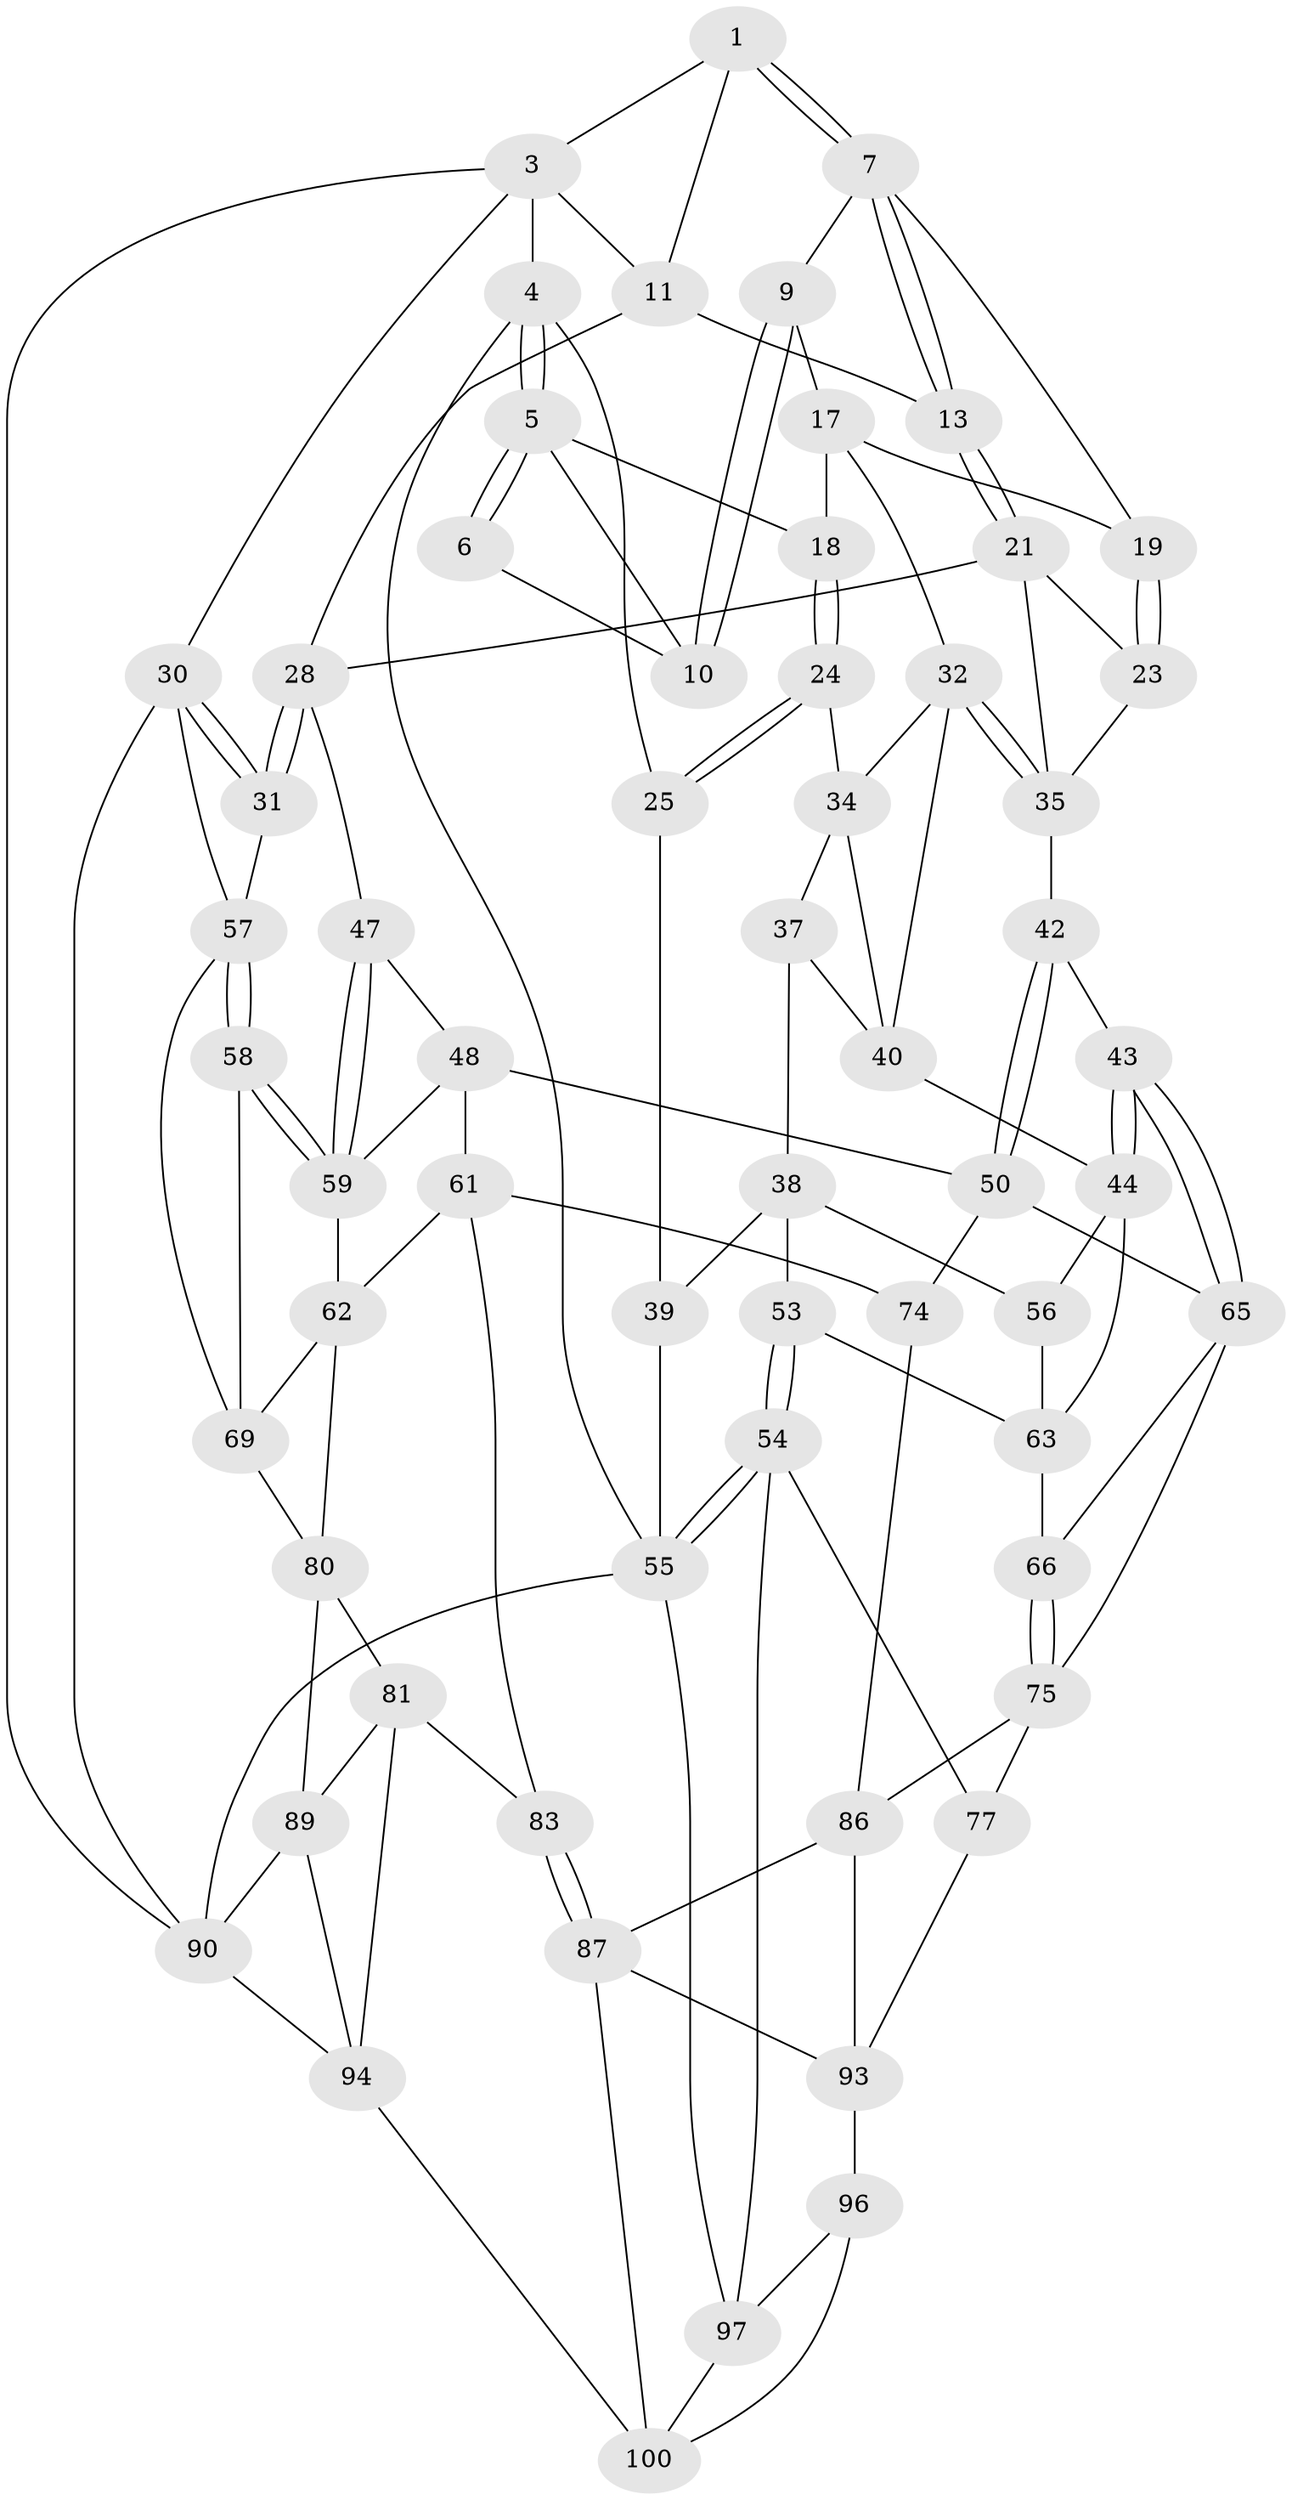 // Generated by graph-tools (version 1.1) at 2025/24/03/03/25 07:24:38]
// undirected, 61 vertices, 133 edges
graph export_dot {
graph [start="1"]
  node [color=gray90,style=filled];
  1 [pos="+0.6639795522558293+0",super="+2"];
  3 [pos="+1+0",super="+27"];
  4 [pos="+0+0"];
  5 [pos="+0.11323152943581247+0",super="+14"];
  6 [pos="+0.635679755167138+0"];
  7 [pos="+0.7117604324147225+0.04999267311789201",super="+8"];
  9 [pos="+0.5221366449738772+0.09176316086035555",super="+16"];
  10 [pos="+0.5277430989097445+0.019182738919540043",super="+15"];
  11 [pos="+0.9703158706305836+0.14949043515135366",super="+12"];
  13 [pos="+0.7843883446945502+0.16962995604856435"];
  17 [pos="+0.440741441575688+0.2252505551571623",super="+20"];
  18 [pos="+0.216335315147783+0.08074730152991902"];
  19 [pos="+0.5665609800070133+0.23515132565134875"];
  21 [pos="+0.6917687774591483+0.335152430485537",super="+22"];
  23 [pos="+0.6463045311963678+0.3112537446239471"];
  24 [pos="+0.19503103575147718+0.15751419837898634"];
  25 [pos="+0.06985543913087043+0.25003534598900073",super="+26"];
  28 [pos="+0.9083125467425796+0.39787247796601677",super="+29"];
  30 [pos="+1+0.5351248341888729",super="+79"];
  31 [pos="+1+0.5065301829886445"];
  32 [pos="+0.4019675136840607+0.3395510654533395",super="+33"];
  34 [pos="+0.20657749449794527+0.18873773577602546",super="+36"];
  35 [pos="+0.4028779678198688+0.3414935130876251",super="+41"];
  37 [pos="+0.11795330090012+0.4270338562534007"];
  38 [pos="+0.10230852281087267+0.43164125632671546",super="+52"];
  39 [pos="+0.07196604436968444+0.42255638798691",super="+51"];
  40 [pos="+0.26460682812038006+0.3681355845284347",super="+46"];
  42 [pos="+0.43059531329021283+0.5051216262579297"];
  43 [pos="+0.3591299451373088+0.5253223457766057"];
  44 [pos="+0.3404577150799588+0.5199958691752058",super="+45"];
  47 [pos="+0.7186906962347905+0.40438335545392623"];
  48 [pos="+0.7124104067437064+0.4105065617587802",super="+49"];
  50 [pos="+0.4926163340515845+0.5645116407712252",super="+67"];
  53 [pos="+0.10374270686708045+0.6579416523788532"];
  54 [pos="+0+0.7795695706639355",super="+78"];
  55 [pos="+0+0.8097763718286372",super="+84"];
  56 [pos="+0.16473596525218426+0.5646463845330938"];
  57 [pos="+0.8234055433311906+0.6016642601983712",super="+71"];
  58 [pos="+0.770500488671003+0.5794715700079632"];
  59 [pos="+0.7647164294841171+0.570486376220156",super="+60"];
  61 [pos="+0.5507551523666883+0.6094969967117804",super="+73"];
  62 [pos="+0.5563108762465296+0.6112076991147171",super="+70"];
  63 [pos="+0.2364161260542261+0.5969902055662989",super="+64"];
  65 [pos="+0.3303446556333427+0.6116090901493243",super="+68"];
  66 [pos="+0.2672771023140263+0.6564162323146663"];
  69 [pos="+0.7237357451506774+0.6395212888989763",super="+72"];
  74 [pos="+0.40746879760980764+0.732334030366216"];
  75 [pos="+0.2676987547959519+0.724195657108348",super="+76"];
  77 [pos="+0.21149096479472776+0.8051616744821255"];
  80 [pos="+0.6771905800392012+0.7144790626445676",super="+85"];
  81 [pos="+0.6644581085901899+0.7391476403816638",super="+82"];
  83 [pos="+0.5143998828981611+0.8213310651762332"];
  86 [pos="+0.37825729527612306+0.753465253424269",super="+88"];
  87 [pos="+0.5040727454416749+0.836327904486919",super="+98"];
  89 [pos="+0.7572240751590852+0.8348210297514265",super="+92"];
  90 [pos="+1+1",super="+91"];
  93 [pos="+0.33305924149760857+0.8607643200181558",super="+95"];
  94 [pos="+0.6746674732202163+0.8983039989298081",super="+99"];
  96 [pos="+0.25875637416469766+0.9573681362942854"];
  97 [pos="+0.19776736643956033+0.9281669409458286",super="+102"];
  100 [pos="+0.46712473892634765+1",super="+101"];
  1 -- 7;
  1 -- 7;
  1 -- 3;
  1 -- 11;
  3 -- 4;
  3 -- 90;
  3 -- 11;
  3 -- 30;
  4 -- 5;
  4 -- 5;
  4 -- 55;
  4 -- 25;
  5 -- 6;
  5 -- 6;
  5 -- 10;
  5 -- 18;
  6 -- 10;
  7 -- 13;
  7 -- 13;
  7 -- 9;
  7 -- 19;
  9 -- 10 [weight=2];
  9 -- 10;
  9 -- 17;
  11 -- 28;
  11 -- 13;
  13 -- 21;
  13 -- 21;
  17 -- 18;
  17 -- 32;
  17 -- 19;
  18 -- 24;
  18 -- 24;
  19 -- 23;
  19 -- 23;
  21 -- 28;
  21 -- 23;
  21 -- 35;
  23 -- 35;
  24 -- 25;
  24 -- 25;
  24 -- 34;
  25 -- 39 [weight=2];
  28 -- 31;
  28 -- 31;
  28 -- 47;
  30 -- 31;
  30 -- 31;
  30 -- 57;
  30 -- 90;
  31 -- 57;
  32 -- 35;
  32 -- 35;
  32 -- 40;
  32 -- 34;
  34 -- 40;
  34 -- 37;
  35 -- 42;
  37 -- 38;
  37 -- 40;
  38 -- 39;
  38 -- 56;
  38 -- 53;
  39 -- 55;
  40 -- 44;
  42 -- 43;
  42 -- 50;
  42 -- 50;
  43 -- 44;
  43 -- 44;
  43 -- 65;
  43 -- 65;
  44 -- 63;
  44 -- 56;
  47 -- 48;
  47 -- 59;
  47 -- 59;
  48 -- 59;
  48 -- 50;
  48 -- 61;
  50 -- 74;
  50 -- 65;
  53 -- 54;
  53 -- 54;
  53 -- 63;
  54 -- 55;
  54 -- 55;
  54 -- 97;
  54 -- 77;
  55 -- 90;
  55 -- 97;
  56 -- 63;
  57 -- 58;
  57 -- 58;
  57 -- 69;
  58 -- 59;
  58 -- 59;
  58 -- 69;
  59 -- 62;
  61 -- 62;
  61 -- 74;
  61 -- 83;
  62 -- 80;
  62 -- 69;
  63 -- 66;
  65 -- 66;
  65 -- 75;
  66 -- 75;
  66 -- 75;
  69 -- 80;
  74 -- 86;
  75 -- 77;
  75 -- 86;
  77 -- 93;
  80 -- 81;
  80 -- 89;
  81 -- 89;
  81 -- 83;
  81 -- 94;
  83 -- 87;
  83 -- 87;
  86 -- 93;
  86 -- 87;
  87 -- 100;
  87 -- 93;
  89 -- 94;
  89 -- 90;
  90 -- 94;
  93 -- 96;
  94 -- 100;
  96 -- 97;
  96 -- 100;
  97 -- 100;
}
